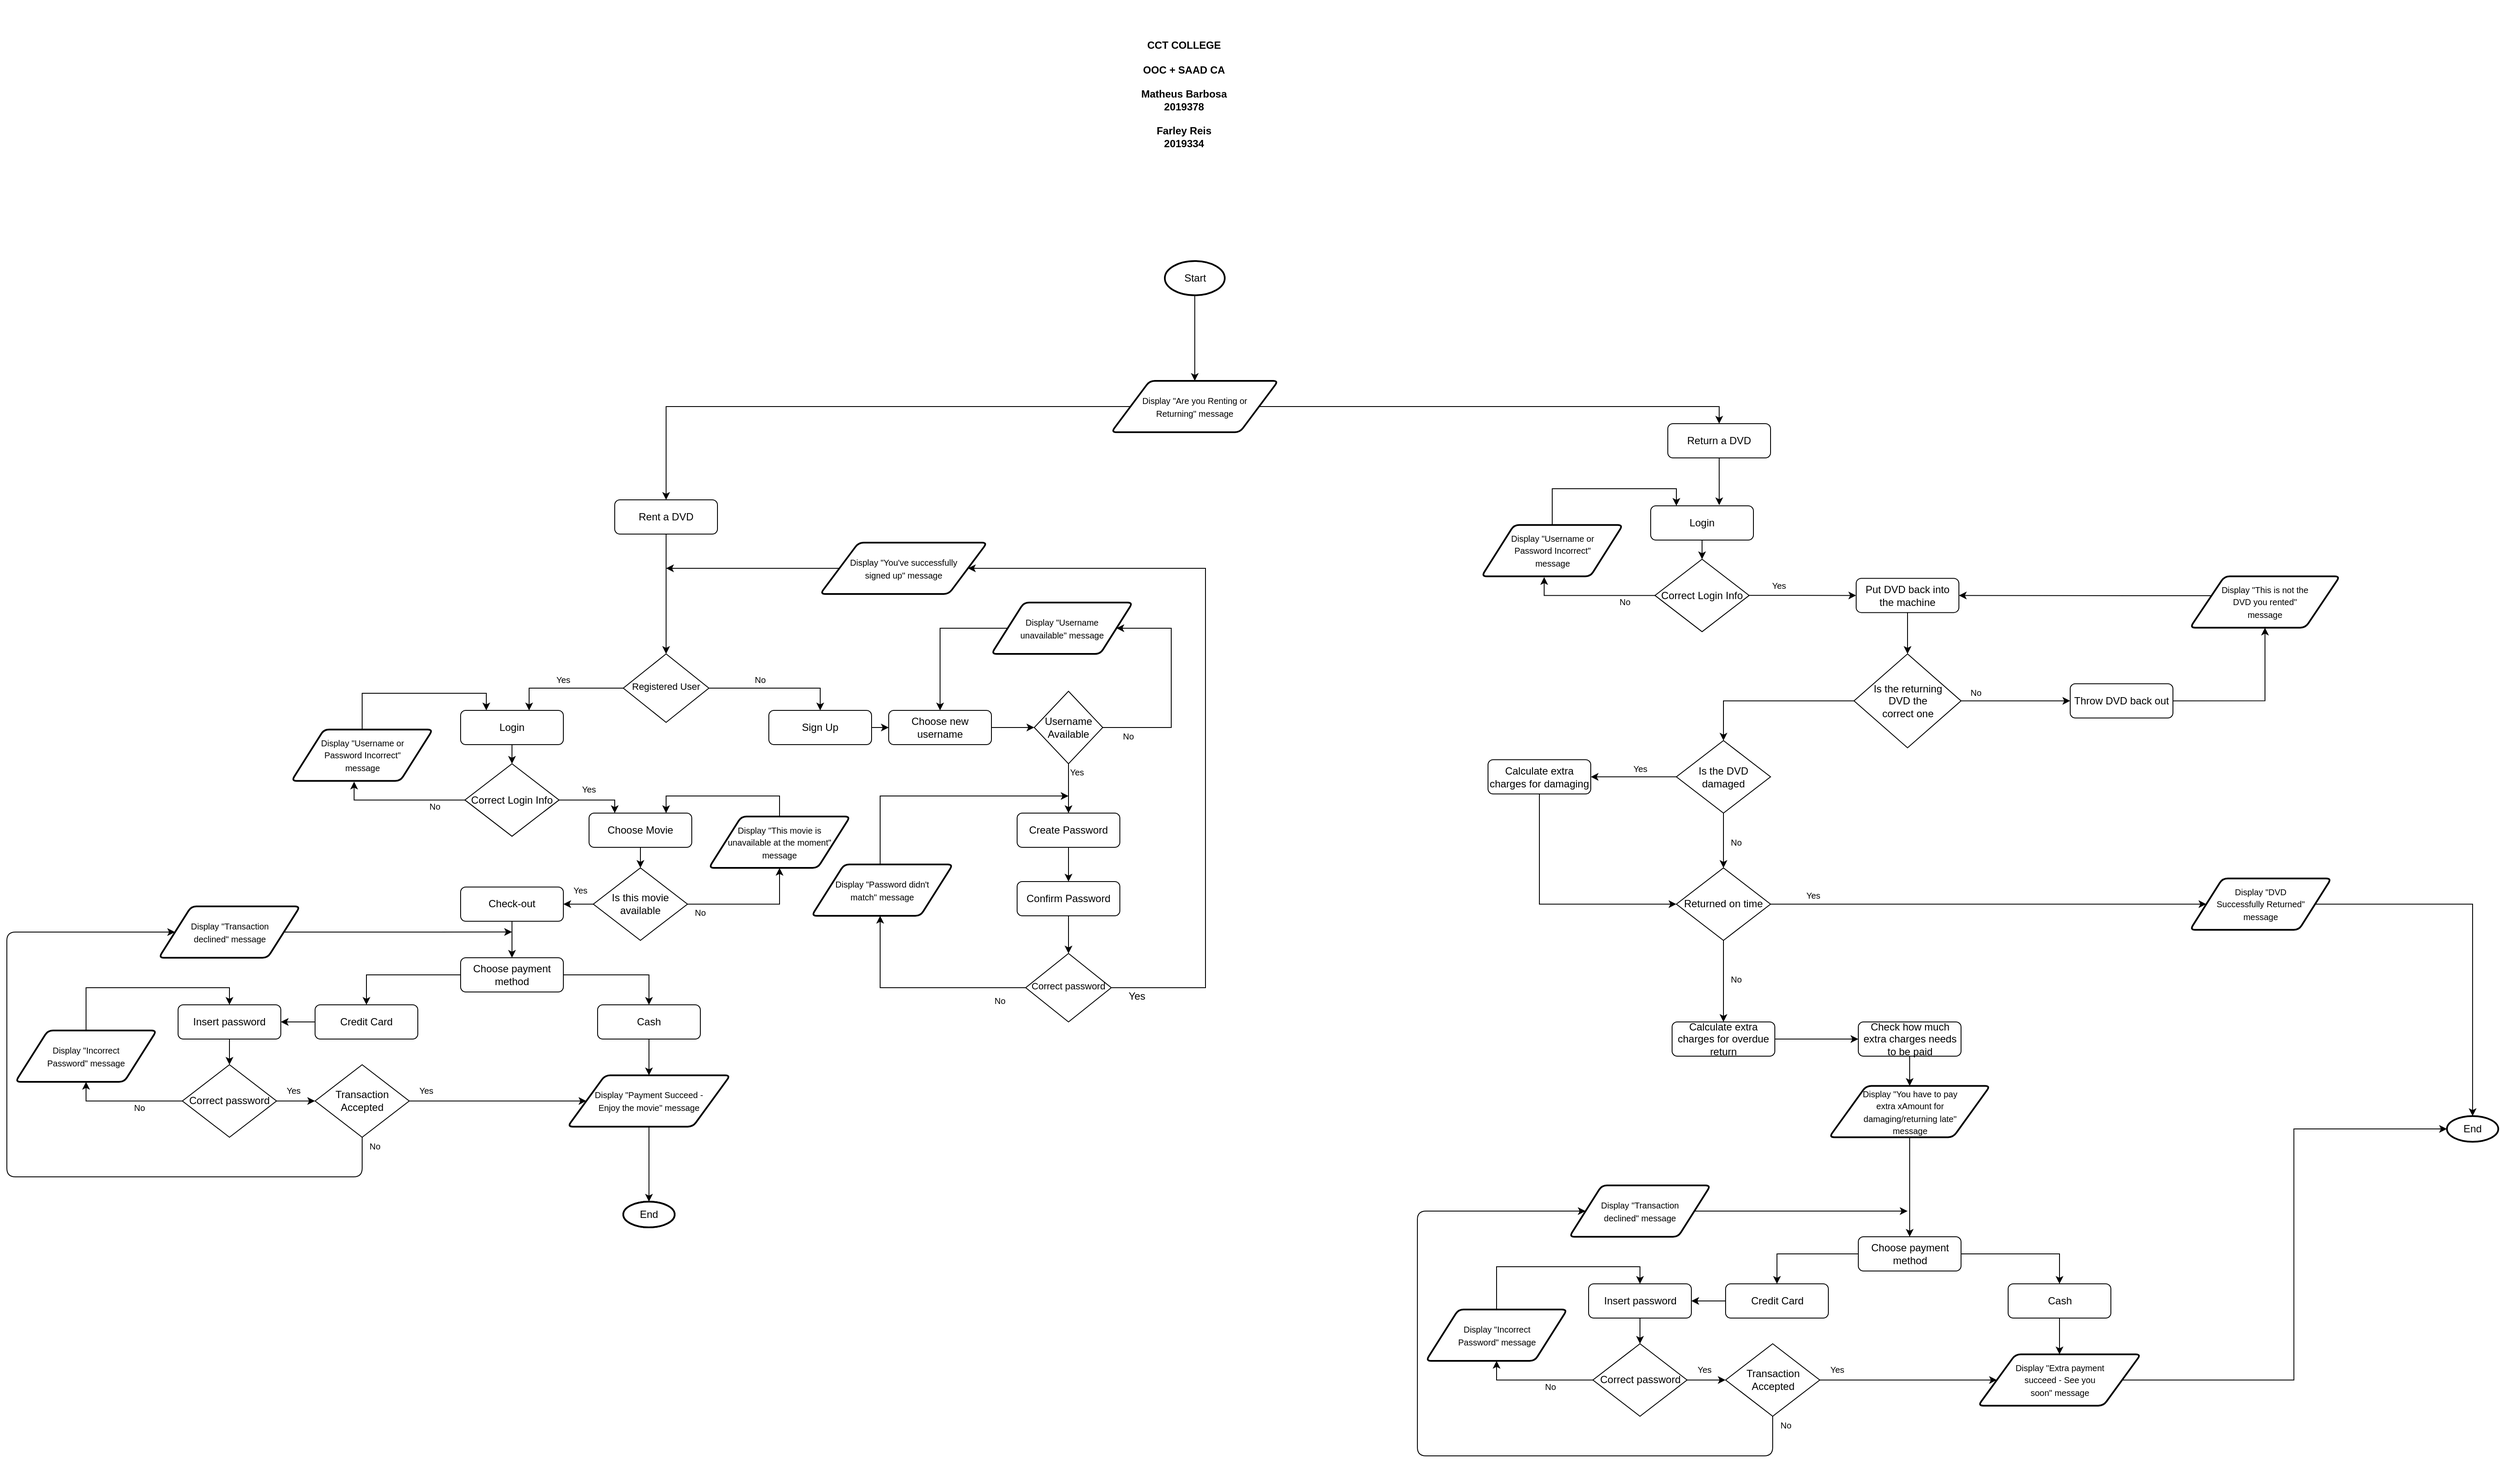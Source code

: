 <mxfile version="14.6.6" type="github">
  <diagram id="C5RBs43oDa-KdzZeNtuy" name="Page-1">
    <mxGraphModel dx="5259" dy="1928" grid="1" gridSize="10" guides="1" tooltips="1" connect="1" arrows="1" fold="1" page="1" pageScale="1" pageWidth="827" pageHeight="1169" math="0" shadow="0">
      <root>
        <mxCell id="WIyWlLk6GJQsqaUBKTNV-0" />
        <mxCell id="WIyWlLk6GJQsqaUBKTNV-1" parent="WIyWlLk6GJQsqaUBKTNV-0" />
        <mxCell id="JfCPqrpS5iiKMBhqP7LI-0" style="edgeStyle=orthogonalEdgeStyle;rounded=0;orthogonalLoop=1;jettySize=auto;html=1;exitX=0.5;exitY=1;exitDx=0;exitDy=0;entryX=0.5;entryY=0;entryDx=0;entryDy=0;" edge="1" parent="WIyWlLk6GJQsqaUBKTNV-1" source="JfCPqrpS5iiKMBhqP7LI-1" target="JfCPqrpS5iiKMBhqP7LI-4">
          <mxGeometry relative="1" as="geometry" />
        </mxCell>
        <mxCell id="JfCPqrpS5iiKMBhqP7LI-1" value="Rent a DVD" style="rounded=1;whiteSpace=wrap;html=1;fontSize=12;glass=0;strokeWidth=1;shadow=0;" vertex="1" parent="WIyWlLk6GJQsqaUBKTNV-1">
          <mxGeometry x="470" y="1169" width="120" height="40" as="geometry" />
        </mxCell>
        <mxCell id="JfCPqrpS5iiKMBhqP7LI-2" style="edgeStyle=orthogonalEdgeStyle;rounded=0;orthogonalLoop=1;jettySize=auto;html=1;exitX=1;exitY=0.5;exitDx=0;exitDy=0;entryX=0.5;entryY=0;entryDx=0;entryDy=0;" edge="1" parent="WIyWlLk6GJQsqaUBKTNV-1" source="JfCPqrpS5iiKMBhqP7LI-4" target="JfCPqrpS5iiKMBhqP7LI-5">
          <mxGeometry relative="1" as="geometry" />
        </mxCell>
        <mxCell id="JfCPqrpS5iiKMBhqP7LI-3" style="edgeStyle=orthogonalEdgeStyle;rounded=0;orthogonalLoop=1;jettySize=auto;html=1;exitX=0;exitY=0.5;exitDx=0;exitDy=0;" edge="1" parent="WIyWlLk6GJQsqaUBKTNV-1" source="JfCPqrpS5iiKMBhqP7LI-4" target="JfCPqrpS5iiKMBhqP7LI-27">
          <mxGeometry relative="1" as="geometry">
            <Array as="points">
              <mxPoint x="370" y="1389" />
            </Array>
          </mxGeometry>
        </mxCell>
        <mxCell id="JfCPqrpS5iiKMBhqP7LI-4" value="&lt;font style=&quot;font-size: 11px&quot;&gt;Registered User&lt;/font&gt;" style="rhombus;whiteSpace=wrap;html=1;shadow=0;fontFamily=Helvetica;fontSize=12;align=center;strokeWidth=1;spacing=6;spacingTop=-4;" vertex="1" parent="WIyWlLk6GJQsqaUBKTNV-1">
          <mxGeometry x="480" y="1349" width="100" height="80" as="geometry" />
        </mxCell>
        <mxCell id="JfCPqrpS5iiKMBhqP7LI-5" value="Sign Up" style="rounded=1;whiteSpace=wrap;html=1;fontSize=12;glass=0;strokeWidth=1;shadow=0;" vertex="1" parent="WIyWlLk6GJQsqaUBKTNV-1">
          <mxGeometry x="650" y="1415" width="120" height="40" as="geometry" />
        </mxCell>
        <mxCell id="JfCPqrpS5iiKMBhqP7LI-7" value="" style="endArrow=classic;html=1;exitX=1;exitY=0.5;exitDx=0;exitDy=0;entryX=0;entryY=0.5;entryDx=0;entryDy=0;" edge="1" parent="WIyWlLk6GJQsqaUBKTNV-1" source="JfCPqrpS5iiKMBhqP7LI-5" target="JfCPqrpS5iiKMBhqP7LI-9">
          <mxGeometry width="50" height="50" relative="1" as="geometry">
            <mxPoint x="624" y="1535" as="sourcePoint" />
            <mxPoint x="904" y="1475" as="targetPoint" />
          </mxGeometry>
        </mxCell>
        <mxCell id="JfCPqrpS5iiKMBhqP7LI-8" style="edgeStyle=orthogonalEdgeStyle;rounded=0;orthogonalLoop=1;jettySize=auto;html=1;exitX=1;exitY=0.5;exitDx=0;exitDy=0;strokeColor=#000000;" edge="1" parent="WIyWlLk6GJQsqaUBKTNV-1" source="JfCPqrpS5iiKMBhqP7LI-9" target="JfCPqrpS5iiKMBhqP7LI-13">
          <mxGeometry relative="1" as="geometry">
            <mxPoint x="1144" y="1475.588" as="targetPoint" />
          </mxGeometry>
        </mxCell>
        <mxCell id="JfCPqrpS5iiKMBhqP7LI-9" value="Choose new username" style="rounded=1;whiteSpace=wrap;html=1;fillColor=#FFFFFF;" vertex="1" parent="WIyWlLk6GJQsqaUBKTNV-1">
          <mxGeometry x="790" y="1415" width="120" height="40" as="geometry" />
        </mxCell>
        <mxCell id="JfCPqrpS5iiKMBhqP7LI-10" value="&lt;font style=&quot;font-size: 10px&quot;&gt;No&lt;/font&gt;" style="text;html=1;strokeColor=none;fillColor=none;align=center;verticalAlign=middle;whiteSpace=wrap;rounded=0;" vertex="1" parent="WIyWlLk6GJQsqaUBKTNV-1">
          <mxGeometry x="620" y="1369" width="40" height="20" as="geometry" />
        </mxCell>
        <mxCell id="JfCPqrpS5iiKMBhqP7LI-11" style="edgeStyle=orthogonalEdgeStyle;rounded=0;orthogonalLoop=1;jettySize=auto;html=1;exitX=0.5;exitY=1;exitDx=0;exitDy=0;strokeColor=#000000;" edge="1" parent="WIyWlLk6GJQsqaUBKTNV-1" source="JfCPqrpS5iiKMBhqP7LI-13">
          <mxGeometry relative="1" as="geometry">
            <mxPoint x="1000" y="1535" as="targetPoint" />
          </mxGeometry>
        </mxCell>
        <mxCell id="JfCPqrpS5iiKMBhqP7LI-89" style="edgeStyle=orthogonalEdgeStyle;rounded=0;orthogonalLoop=1;jettySize=auto;html=1;exitX=1;exitY=0.5;exitDx=0;exitDy=0;entryX=1;entryY=0.5;entryDx=0;entryDy=0;" edge="1" parent="WIyWlLk6GJQsqaUBKTNV-1" source="JfCPqrpS5iiKMBhqP7LI-13" target="JfCPqrpS5iiKMBhqP7LI-64">
          <mxGeometry relative="1" as="geometry">
            <Array as="points">
              <mxPoint x="1120" y="1435" />
              <mxPoint x="1120" y="1319" />
            </Array>
          </mxGeometry>
        </mxCell>
        <mxCell id="JfCPqrpS5iiKMBhqP7LI-13" value="Username Available" style="rhombus;whiteSpace=wrap;html=1;" vertex="1" parent="WIyWlLk6GJQsqaUBKTNV-1">
          <mxGeometry x="960" y="1392.64" width="80" height="84.71" as="geometry" />
        </mxCell>
        <mxCell id="JfCPqrpS5iiKMBhqP7LI-14" value="&lt;font style=&quot;font-size: 10px&quot;&gt;Yes&lt;/font&gt;" style="text;html=1;strokeColor=none;fillColor=none;align=center;verticalAlign=middle;whiteSpace=wrap;rounded=0;" vertex="1" parent="WIyWlLk6GJQsqaUBKTNV-1">
          <mxGeometry x="990" y="1477.35" width="40" height="20" as="geometry" />
        </mxCell>
        <mxCell id="JfCPqrpS5iiKMBhqP7LI-15" value="Create Password" style="rounded=1;whiteSpace=wrap;html=1;fillColor=#FFFFFF;" vertex="1" parent="WIyWlLk6GJQsqaUBKTNV-1">
          <mxGeometry x="940" y="1535" width="120" height="40" as="geometry" />
        </mxCell>
        <mxCell id="JfCPqrpS5iiKMBhqP7LI-16" value="" style="endArrow=classic;html=1;strokeColor=#000000;exitX=0.5;exitY=1;exitDx=0;exitDy=0;" edge="1" parent="WIyWlLk6GJQsqaUBKTNV-1" source="JfCPqrpS5iiKMBhqP7LI-23">
          <mxGeometry width="50" height="50" relative="1" as="geometry">
            <mxPoint x="890" y="1475" as="sourcePoint" />
            <mxPoint x="1000" y="1635" as="targetPoint" />
          </mxGeometry>
        </mxCell>
        <mxCell id="JfCPqrpS5iiKMBhqP7LI-17" style="edgeStyle=orthogonalEdgeStyle;rounded=0;orthogonalLoop=1;jettySize=auto;html=1;exitX=0.5;exitY=1;exitDx=0;exitDy=0;strokeColor=#000000;entryX=0.5;entryY=0;entryDx=0;entryDy=0;" edge="1" parent="WIyWlLk6GJQsqaUBKTNV-1" source="JfCPqrpS5iiKMBhqP7LI-23" target="JfCPqrpS5iiKMBhqP7LI-20">
          <mxGeometry relative="1" as="geometry">
            <mxPoint x="1000.333" y="1675" as="targetPoint" />
          </mxGeometry>
        </mxCell>
        <mxCell id="JfCPqrpS5iiKMBhqP7LI-18" style="edgeStyle=orthogonalEdgeStyle;rounded=0;orthogonalLoop=1;jettySize=auto;html=1;exitX=0;exitY=0.5;exitDx=0;exitDy=0;strokeColor=#000000;" edge="1" parent="WIyWlLk6GJQsqaUBKTNV-1" source="JfCPqrpS5iiKMBhqP7LI-65">
          <mxGeometry relative="1" as="geometry">
            <mxPoint x="1000" y="1515" as="targetPoint" />
            <Array as="points">
              <mxPoint x="780" y="1515" />
            </Array>
          </mxGeometry>
        </mxCell>
        <mxCell id="JfCPqrpS5iiKMBhqP7LI-19" style="edgeStyle=orthogonalEdgeStyle;rounded=0;orthogonalLoop=1;jettySize=auto;html=1;exitX=1;exitY=0.5;exitDx=0;exitDy=0;" edge="1" parent="WIyWlLk6GJQsqaUBKTNV-1" source="JfCPqrpS5iiKMBhqP7LI-67">
          <mxGeometry relative="1" as="geometry">
            <mxPoint x="530" y="1249" as="targetPoint" />
            <Array as="points" />
          </mxGeometry>
        </mxCell>
        <mxCell id="JfCPqrpS5iiKMBhqP7LI-20" value="&lt;font style=&quot;font-size: 11px&quot;&gt;Correct password&lt;/font&gt;" style="rhombus;whiteSpace=wrap;html=1;shadow=0;fontFamily=Helvetica;fontSize=12;align=center;strokeWidth=1;spacing=6;spacingTop=-4;" vertex="1" parent="WIyWlLk6GJQsqaUBKTNV-1">
          <mxGeometry x="950" y="1699" width="100" height="80" as="geometry" />
        </mxCell>
        <mxCell id="JfCPqrpS5iiKMBhqP7LI-21" value="&lt;font style=&quot;font-size: 10px&quot;&gt;No&lt;/font&gt;" style="text;html=1;strokeColor=none;fillColor=none;align=center;verticalAlign=middle;whiteSpace=wrap;rounded=0;" vertex="1" parent="WIyWlLk6GJQsqaUBKTNV-1">
          <mxGeometry x="900" y="1744" width="40" height="20" as="geometry" />
        </mxCell>
        <mxCell id="JfCPqrpS5iiKMBhqP7LI-22" value="&lt;font style=&quot;font-size: 10px&quot;&gt;No&lt;/font&gt;" style="text;html=1;strokeColor=none;fillColor=none;align=center;verticalAlign=middle;whiteSpace=wrap;rounded=0;" vertex="1" parent="WIyWlLk6GJQsqaUBKTNV-1">
          <mxGeometry x="1050" y="1435" width="40" height="20" as="geometry" />
        </mxCell>
        <mxCell id="JfCPqrpS5iiKMBhqP7LI-23" value="Confirm Password" style="rounded=1;whiteSpace=wrap;html=1;fillColor=#FFFFFF;" vertex="1" parent="WIyWlLk6GJQsqaUBKTNV-1">
          <mxGeometry x="940" y="1615" width="120" height="40" as="geometry" />
        </mxCell>
        <mxCell id="JfCPqrpS5iiKMBhqP7LI-24" value="" style="endArrow=classic;html=1;strokeColor=#000000;exitX=0.5;exitY=1;exitDx=0;exitDy=0;" edge="1" parent="WIyWlLk6GJQsqaUBKTNV-1" source="JfCPqrpS5iiKMBhqP7LI-15" target="JfCPqrpS5iiKMBhqP7LI-23">
          <mxGeometry width="50" height="50" relative="1" as="geometry">
            <mxPoint x="1000.0" y="1575" as="sourcePoint" />
            <mxPoint x="1000.0" y="1635" as="targetPoint" />
          </mxGeometry>
        </mxCell>
        <mxCell id="JfCPqrpS5iiKMBhqP7LI-25" value="Yes" style="text;html=1;strokeColor=none;fillColor=none;align=center;verticalAlign=middle;whiteSpace=wrap;rounded=0;" vertex="1" parent="WIyWlLk6GJQsqaUBKTNV-1">
          <mxGeometry x="1060" y="1739" width="40" height="20" as="geometry" />
        </mxCell>
        <mxCell id="JfCPqrpS5iiKMBhqP7LI-26" style="edgeStyle=orthogonalEdgeStyle;rounded=0;orthogonalLoop=1;jettySize=auto;html=1;exitX=0.5;exitY=1;exitDx=0;exitDy=0;entryX=0.5;entryY=0;entryDx=0;entryDy=0;" edge="1" parent="WIyWlLk6GJQsqaUBKTNV-1" source="JfCPqrpS5iiKMBhqP7LI-27" target="JfCPqrpS5iiKMBhqP7LI-31">
          <mxGeometry relative="1" as="geometry" />
        </mxCell>
        <mxCell id="JfCPqrpS5iiKMBhqP7LI-27" value="Login" style="rounded=1;whiteSpace=wrap;html=1;fontSize=12;glass=0;strokeWidth=1;shadow=0;" vertex="1" parent="WIyWlLk6GJQsqaUBKTNV-1">
          <mxGeometry x="290" y="1415" width="120" height="40" as="geometry" />
        </mxCell>
        <mxCell id="JfCPqrpS5iiKMBhqP7LI-28" value="&lt;span style=&quot;font-size: 10px&quot;&gt;Yes&lt;/span&gt;" style="text;html=1;strokeColor=none;fillColor=none;align=center;verticalAlign=middle;whiteSpace=wrap;rounded=0;" vertex="1" parent="WIyWlLk6GJQsqaUBKTNV-1">
          <mxGeometry x="390" y="1369" width="40" height="20" as="geometry" />
        </mxCell>
        <mxCell id="JfCPqrpS5iiKMBhqP7LI-29" style="edgeStyle=orthogonalEdgeStyle;rounded=0;orthogonalLoop=1;jettySize=auto;html=1;exitX=1;exitY=0.5;exitDx=0;exitDy=0;entryX=0.25;entryY=0;entryDx=0;entryDy=0;" edge="1" parent="WIyWlLk6GJQsqaUBKTNV-1" source="JfCPqrpS5iiKMBhqP7LI-31" target="JfCPqrpS5iiKMBhqP7LI-34">
          <mxGeometry relative="1" as="geometry">
            <Array as="points">
              <mxPoint x="470" y="1520" />
            </Array>
          </mxGeometry>
        </mxCell>
        <mxCell id="JfCPqrpS5iiKMBhqP7LI-30" style="edgeStyle=orthogonalEdgeStyle;rounded=0;orthogonalLoop=1;jettySize=auto;html=1;exitX=0;exitY=0.5;exitDx=0;exitDy=0;entryX=0.443;entryY=1.015;entryDx=0;entryDy=0;entryPerimeter=0;" edge="1" parent="WIyWlLk6GJQsqaUBKTNV-1" source="JfCPqrpS5iiKMBhqP7LI-31" target="JfCPqrpS5iiKMBhqP7LI-71">
          <mxGeometry relative="1" as="geometry" />
        </mxCell>
        <mxCell id="JfCPqrpS5iiKMBhqP7LI-31" value="Correct Login Info" style="rhombus;whiteSpace=wrap;html=1;" vertex="1" parent="WIyWlLk6GJQsqaUBKTNV-1">
          <mxGeometry x="295" y="1477.35" width="110" height="84.71" as="geometry" />
        </mxCell>
        <mxCell id="JfCPqrpS5iiKMBhqP7LI-32" value="&lt;font style=&quot;font-size: 10px&quot;&gt;No&lt;/font&gt;" style="text;html=1;strokeColor=none;fillColor=none;align=center;verticalAlign=middle;whiteSpace=wrap;rounded=0;" vertex="1" parent="WIyWlLk6GJQsqaUBKTNV-1">
          <mxGeometry x="240" y="1517.35" width="40" height="20" as="geometry" />
        </mxCell>
        <mxCell id="JfCPqrpS5iiKMBhqP7LI-33" style="edgeStyle=orthogonalEdgeStyle;rounded=0;orthogonalLoop=1;jettySize=auto;html=1;exitX=0.5;exitY=1;exitDx=0;exitDy=0;entryX=0.5;entryY=0;entryDx=0;entryDy=0;" edge="1" parent="WIyWlLk6GJQsqaUBKTNV-1" source="JfCPqrpS5iiKMBhqP7LI-34" target="JfCPqrpS5iiKMBhqP7LI-38">
          <mxGeometry relative="1" as="geometry" />
        </mxCell>
        <mxCell id="JfCPqrpS5iiKMBhqP7LI-34" value="Choose Movie" style="rounded=1;whiteSpace=wrap;html=1;fontSize=12;glass=0;strokeWidth=1;shadow=0;" vertex="1" parent="WIyWlLk6GJQsqaUBKTNV-1">
          <mxGeometry x="440" y="1535" width="120" height="40" as="geometry" />
        </mxCell>
        <mxCell id="JfCPqrpS5iiKMBhqP7LI-35" value="&lt;span style=&quot;font-size: 10px&quot;&gt;Yes&lt;/span&gt;" style="text;html=1;strokeColor=none;fillColor=none;align=center;verticalAlign=middle;whiteSpace=wrap;rounded=0;" vertex="1" parent="WIyWlLk6GJQsqaUBKTNV-1">
          <mxGeometry x="420" y="1497.35" width="40" height="20" as="geometry" />
        </mxCell>
        <mxCell id="JfCPqrpS5iiKMBhqP7LI-36" style="edgeStyle=orthogonalEdgeStyle;rounded=0;orthogonalLoop=1;jettySize=auto;html=1;exitX=0;exitY=0.5;exitDx=0;exitDy=0;entryX=1;entryY=0.5;entryDx=0;entryDy=0;" edge="1" parent="WIyWlLk6GJQsqaUBKTNV-1" source="JfCPqrpS5iiKMBhqP7LI-38" target="JfCPqrpS5iiKMBhqP7LI-41">
          <mxGeometry relative="1" as="geometry" />
        </mxCell>
        <mxCell id="JfCPqrpS5iiKMBhqP7LI-37" style="edgeStyle=orthogonalEdgeStyle;rounded=0;orthogonalLoop=1;jettySize=auto;html=1;exitX=1;exitY=0.5;exitDx=0;exitDy=0;entryX=0.5;entryY=1;entryDx=0;entryDy=0;" edge="1" parent="WIyWlLk6GJQsqaUBKTNV-1" source="JfCPqrpS5iiKMBhqP7LI-38" target="JfCPqrpS5iiKMBhqP7LI-73">
          <mxGeometry relative="1" as="geometry" />
        </mxCell>
        <mxCell id="JfCPqrpS5iiKMBhqP7LI-38" value="Is this movie available" style="rhombus;whiteSpace=wrap;html=1;" vertex="1" parent="WIyWlLk6GJQsqaUBKTNV-1">
          <mxGeometry x="445" y="1599" width="110" height="84.71" as="geometry" />
        </mxCell>
        <mxCell id="JfCPqrpS5iiKMBhqP7LI-39" value="&lt;font style=&quot;font-size: 10px&quot;&gt;No&lt;/font&gt;" style="text;html=1;strokeColor=none;fillColor=none;align=center;verticalAlign=middle;whiteSpace=wrap;rounded=0;" vertex="1" parent="WIyWlLk6GJQsqaUBKTNV-1">
          <mxGeometry x="550" y="1641.36" width="40" height="20" as="geometry" />
        </mxCell>
        <mxCell id="JfCPqrpS5iiKMBhqP7LI-40" style="edgeStyle=orthogonalEdgeStyle;rounded=0;orthogonalLoop=1;jettySize=auto;html=1;exitX=0.5;exitY=1;exitDx=0;exitDy=0;" edge="1" parent="WIyWlLk6GJQsqaUBKTNV-1" source="JfCPqrpS5iiKMBhqP7LI-41" target="JfCPqrpS5iiKMBhqP7LI-45">
          <mxGeometry relative="1" as="geometry" />
        </mxCell>
        <mxCell id="JfCPqrpS5iiKMBhqP7LI-41" value="Check-out" style="rounded=1;whiteSpace=wrap;html=1;fontSize=12;glass=0;strokeWidth=1;shadow=0;" vertex="1" parent="WIyWlLk6GJQsqaUBKTNV-1">
          <mxGeometry x="290" y="1621.36" width="120" height="40" as="geometry" />
        </mxCell>
        <mxCell id="JfCPqrpS5iiKMBhqP7LI-42" value="&lt;span style=&quot;font-size: 10px&quot;&gt;Yes&lt;/span&gt;" style="text;html=1;strokeColor=none;fillColor=none;align=center;verticalAlign=middle;whiteSpace=wrap;rounded=0;" vertex="1" parent="WIyWlLk6GJQsqaUBKTNV-1">
          <mxGeometry x="410" y="1615" width="40" height="20" as="geometry" />
        </mxCell>
        <mxCell id="JfCPqrpS5iiKMBhqP7LI-43" style="edgeStyle=orthogonalEdgeStyle;rounded=0;orthogonalLoop=1;jettySize=auto;html=1;exitX=0;exitY=0.5;exitDx=0;exitDy=0;entryX=0.5;entryY=0;entryDx=0;entryDy=0;" edge="1" parent="WIyWlLk6GJQsqaUBKTNV-1" source="JfCPqrpS5iiKMBhqP7LI-45" target="JfCPqrpS5iiKMBhqP7LI-47">
          <mxGeometry relative="1" as="geometry" />
        </mxCell>
        <mxCell id="JfCPqrpS5iiKMBhqP7LI-44" style="edgeStyle=orthogonalEdgeStyle;rounded=0;orthogonalLoop=1;jettySize=auto;html=1;exitX=1;exitY=0.5;exitDx=0;exitDy=0;entryX=0.5;entryY=0;entryDx=0;entryDy=0;" edge="1" parent="WIyWlLk6GJQsqaUBKTNV-1" source="JfCPqrpS5iiKMBhqP7LI-45" target="JfCPqrpS5iiKMBhqP7LI-49">
          <mxGeometry relative="1" as="geometry" />
        </mxCell>
        <mxCell id="JfCPqrpS5iiKMBhqP7LI-45" value="Choose payment method" style="rounded=1;whiteSpace=wrap;html=1;fontSize=12;glass=0;strokeWidth=1;shadow=0;" vertex="1" parent="WIyWlLk6GJQsqaUBKTNV-1">
          <mxGeometry x="290" y="1704" width="120" height="40" as="geometry" />
        </mxCell>
        <mxCell id="JfCPqrpS5iiKMBhqP7LI-46" style="edgeStyle=orthogonalEdgeStyle;rounded=0;orthogonalLoop=1;jettySize=auto;html=1;exitX=0;exitY=0.5;exitDx=0;exitDy=0;entryX=1;entryY=0.5;entryDx=0;entryDy=0;" edge="1" parent="WIyWlLk6GJQsqaUBKTNV-1" source="JfCPqrpS5iiKMBhqP7LI-47" target="JfCPqrpS5iiKMBhqP7LI-53">
          <mxGeometry relative="1" as="geometry" />
        </mxCell>
        <mxCell id="JfCPqrpS5iiKMBhqP7LI-47" value="Credit Card" style="rounded=1;whiteSpace=wrap;html=1;fontSize=12;glass=0;strokeWidth=1;shadow=0;" vertex="1" parent="WIyWlLk6GJQsqaUBKTNV-1">
          <mxGeometry x="120" y="1759" width="120" height="40" as="geometry" />
        </mxCell>
        <mxCell id="JfCPqrpS5iiKMBhqP7LI-48" style="edgeStyle=orthogonalEdgeStyle;rounded=0;orthogonalLoop=1;jettySize=auto;html=1;exitX=0.5;exitY=1;exitDx=0;exitDy=0;" edge="1" parent="WIyWlLk6GJQsqaUBKTNV-1" source="JfCPqrpS5iiKMBhqP7LI-49" target="JfCPqrpS5iiKMBhqP7LI-77">
          <mxGeometry relative="1" as="geometry" />
        </mxCell>
        <mxCell id="JfCPqrpS5iiKMBhqP7LI-49" value="Cash" style="rounded=1;whiteSpace=wrap;html=1;fontSize=12;glass=0;strokeWidth=1;shadow=0;" vertex="1" parent="WIyWlLk6GJQsqaUBKTNV-1">
          <mxGeometry x="450" y="1759" width="120" height="40" as="geometry" />
        </mxCell>
        <mxCell id="JfCPqrpS5iiKMBhqP7LI-50" value="End" style="strokeWidth=2;html=1;shape=mxgraph.flowchart.start_1;whiteSpace=wrap;" vertex="1" parent="WIyWlLk6GJQsqaUBKTNV-1">
          <mxGeometry x="480" y="1989" width="60" height="30" as="geometry" />
        </mxCell>
        <mxCell id="JfCPqrpS5iiKMBhqP7LI-84" style="edgeStyle=orthogonalEdgeStyle;rounded=0;orthogonalLoop=1;jettySize=auto;html=1;exitX=0;exitY=0.5;exitDx=0;exitDy=0;entryX=0.5;entryY=0;entryDx=0;entryDy=0;startArrow=none;" edge="1" parent="WIyWlLk6GJQsqaUBKTNV-1" source="JfCPqrpS5iiKMBhqP7LI-85" target="JfCPqrpS5iiKMBhqP7LI-1">
          <mxGeometry relative="1" as="geometry" />
        </mxCell>
        <mxCell id="JfCPqrpS5iiKMBhqP7LI-87" style="edgeStyle=orthogonalEdgeStyle;rounded=0;orthogonalLoop=1;jettySize=auto;html=1;exitX=0.5;exitY=1;exitDx=0;exitDy=0;exitPerimeter=0;entryX=0.5;entryY=0;entryDx=0;entryDy=0;" edge="1" parent="WIyWlLk6GJQsqaUBKTNV-1" source="JfCPqrpS5iiKMBhqP7LI-51" target="JfCPqrpS5iiKMBhqP7LI-85">
          <mxGeometry relative="1" as="geometry" />
        </mxCell>
        <mxCell id="JfCPqrpS5iiKMBhqP7LI-51" value="Start" style="strokeWidth=2;html=1;shape=mxgraph.flowchart.start_1;whiteSpace=wrap;" vertex="1" parent="WIyWlLk6GJQsqaUBKTNV-1">
          <mxGeometry x="1112.5" y="890" width="70" height="40" as="geometry" />
        </mxCell>
        <mxCell id="JfCPqrpS5iiKMBhqP7LI-52" style="edgeStyle=orthogonalEdgeStyle;rounded=0;orthogonalLoop=1;jettySize=auto;html=1;exitX=0.5;exitY=1;exitDx=0;exitDy=0;entryX=0.5;entryY=0;entryDx=0;entryDy=0;" edge="1" parent="WIyWlLk6GJQsqaUBKTNV-1" source="JfCPqrpS5iiKMBhqP7LI-53" target="JfCPqrpS5iiKMBhqP7LI-56">
          <mxGeometry relative="1" as="geometry" />
        </mxCell>
        <mxCell id="JfCPqrpS5iiKMBhqP7LI-53" value="Insert password" style="rounded=1;whiteSpace=wrap;html=1;fontSize=12;glass=0;strokeWidth=1;shadow=0;" vertex="1" parent="WIyWlLk6GJQsqaUBKTNV-1">
          <mxGeometry x="-40" y="1759" width="120" height="40" as="geometry" />
        </mxCell>
        <mxCell id="JfCPqrpS5iiKMBhqP7LI-54" style="edgeStyle=orthogonalEdgeStyle;rounded=0;orthogonalLoop=1;jettySize=auto;html=1;exitX=1;exitY=0.5;exitDx=0;exitDy=0;entryX=0;entryY=0.5;entryDx=0;entryDy=0;" edge="1" parent="WIyWlLk6GJQsqaUBKTNV-1" source="JfCPqrpS5iiKMBhqP7LI-56" target="JfCPqrpS5iiKMBhqP7LI-60">
          <mxGeometry relative="1" as="geometry" />
        </mxCell>
        <mxCell id="JfCPqrpS5iiKMBhqP7LI-55" style="edgeStyle=orthogonalEdgeStyle;rounded=0;orthogonalLoop=1;jettySize=auto;html=1;exitX=0;exitY=0.5;exitDx=0;exitDy=0;entryX=0.5;entryY=1;entryDx=0;entryDy=0;" edge="1" parent="WIyWlLk6GJQsqaUBKTNV-1" source="JfCPqrpS5iiKMBhqP7LI-56" target="JfCPqrpS5iiKMBhqP7LI-75">
          <mxGeometry relative="1" as="geometry" />
        </mxCell>
        <mxCell id="JfCPqrpS5iiKMBhqP7LI-56" value="Correct password" style="rhombus;whiteSpace=wrap;html=1;" vertex="1" parent="WIyWlLk6GJQsqaUBKTNV-1">
          <mxGeometry x="-35" y="1829" width="110" height="84.71" as="geometry" />
        </mxCell>
        <mxCell id="JfCPqrpS5iiKMBhqP7LI-57" value="&lt;font style=&quot;font-size: 10px&quot;&gt;No&lt;/font&gt;" style="text;html=1;strokeColor=none;fillColor=none;align=center;verticalAlign=middle;whiteSpace=wrap;rounded=0;" vertex="1" parent="WIyWlLk6GJQsqaUBKTNV-1">
          <mxGeometry x="-105" y="1869" width="40" height="20" as="geometry" />
        </mxCell>
        <mxCell id="JfCPqrpS5iiKMBhqP7LI-59" style="edgeStyle=orthogonalEdgeStyle;rounded=0;orthogonalLoop=1;jettySize=auto;html=1;exitX=1;exitY=0.5;exitDx=0;exitDy=0;" edge="1" parent="WIyWlLk6GJQsqaUBKTNV-1" source="JfCPqrpS5iiKMBhqP7LI-60" target="JfCPqrpS5iiKMBhqP7LI-77">
          <mxGeometry relative="1" as="geometry" />
        </mxCell>
        <mxCell id="JfCPqrpS5iiKMBhqP7LI-60" value="Transaction Accepted" style="rhombus;whiteSpace=wrap;html=1;" vertex="1" parent="WIyWlLk6GJQsqaUBKTNV-1">
          <mxGeometry x="120" y="1829" width="110" height="84.71" as="geometry" />
        </mxCell>
        <mxCell id="JfCPqrpS5iiKMBhqP7LI-61" value="&lt;span style=&quot;font-size: 10px&quot;&gt;Yes&lt;/span&gt;" style="text;html=1;strokeColor=none;fillColor=none;align=center;verticalAlign=middle;whiteSpace=wrap;rounded=0;" vertex="1" parent="WIyWlLk6GJQsqaUBKTNV-1">
          <mxGeometry x="75" y="1849" width="40" height="20" as="geometry" />
        </mxCell>
        <mxCell id="JfCPqrpS5iiKMBhqP7LI-62" value="&lt;font style=&quot;font-size: 10px&quot;&gt;No&lt;/font&gt;" style="text;html=1;strokeColor=none;fillColor=none;align=center;verticalAlign=middle;whiteSpace=wrap;rounded=0;" vertex="1" parent="WIyWlLk6GJQsqaUBKTNV-1">
          <mxGeometry x="170" y="1913.71" width="40" height="20" as="geometry" />
        </mxCell>
        <mxCell id="JfCPqrpS5iiKMBhqP7LI-63" style="edgeStyle=orthogonalEdgeStyle;rounded=0;orthogonalLoop=1;jettySize=auto;html=1;exitX=0;exitY=0.5;exitDx=0;exitDy=0;entryX=0.5;entryY=0;entryDx=0;entryDy=0;" edge="1" parent="WIyWlLk6GJQsqaUBKTNV-1" source="JfCPqrpS5iiKMBhqP7LI-64" target="JfCPqrpS5iiKMBhqP7LI-9">
          <mxGeometry relative="1" as="geometry">
            <Array as="points">
              <mxPoint x="850" y="1319" />
            </Array>
          </mxGeometry>
        </mxCell>
        <mxCell id="JfCPqrpS5iiKMBhqP7LI-64" value="&lt;font style=&quot;font-size: 10px&quot;&gt;Display &quot;Username&lt;br&gt;unavailable&quot; message&lt;/font&gt;" style="shape=parallelogram;html=1;strokeWidth=2;perimeter=parallelogramPerimeter;whiteSpace=wrap;rounded=1;arcSize=12;size=0.23;" vertex="1" parent="WIyWlLk6GJQsqaUBKTNV-1">
          <mxGeometry x="910" y="1289" width="165" height="60" as="geometry" />
        </mxCell>
        <mxCell id="JfCPqrpS5iiKMBhqP7LI-65" value="&lt;font style=&quot;font-size: 10px&quot;&gt;Display &quot;Password didn&#39;t&lt;br&gt;match&quot; message&lt;/font&gt;" style="shape=parallelogram;html=1;strokeWidth=2;perimeter=parallelogramPerimeter;whiteSpace=wrap;rounded=1;arcSize=12;size=0.23;" vertex="1" parent="WIyWlLk6GJQsqaUBKTNV-1">
          <mxGeometry x="700" y="1595" width="165" height="60" as="geometry" />
        </mxCell>
        <mxCell id="JfCPqrpS5iiKMBhqP7LI-66" style="edgeStyle=orthogonalEdgeStyle;rounded=0;orthogonalLoop=1;jettySize=auto;html=1;exitX=0;exitY=0.5;exitDx=0;exitDy=0;strokeColor=#000000;" edge="1" parent="WIyWlLk6GJQsqaUBKTNV-1" source="JfCPqrpS5iiKMBhqP7LI-20" target="JfCPqrpS5iiKMBhqP7LI-65">
          <mxGeometry relative="1" as="geometry">
            <mxPoint x="1000" y="1515" as="targetPoint" />
            <Array as="points">
              <mxPoint x="780" y="1739" />
            </Array>
            <mxPoint x="950" y="1739" as="sourcePoint" />
          </mxGeometry>
        </mxCell>
        <mxCell id="JfCPqrpS5iiKMBhqP7LI-67" value="&lt;font style=&quot;font-size: 10px&quot;&gt;Display &quot;You&#39;ve successfully&lt;br&gt;signed up&quot; message&lt;/font&gt;" style="shape=parallelogram;html=1;strokeWidth=2;perimeter=parallelogramPerimeter;whiteSpace=wrap;rounded=1;arcSize=12;size=0.23;" vertex="1" parent="WIyWlLk6GJQsqaUBKTNV-1">
          <mxGeometry x="710" y="1219" width="195" height="60" as="geometry" />
        </mxCell>
        <mxCell id="JfCPqrpS5iiKMBhqP7LI-68" style="edgeStyle=orthogonalEdgeStyle;rounded=0;orthogonalLoop=1;jettySize=auto;html=1;exitX=1;exitY=0.5;exitDx=0;exitDy=0;" edge="1" parent="WIyWlLk6GJQsqaUBKTNV-1" source="JfCPqrpS5iiKMBhqP7LI-20" target="JfCPqrpS5iiKMBhqP7LI-67">
          <mxGeometry relative="1" as="geometry">
            <mxPoint x="530" y="1249" as="targetPoint" />
            <mxPoint x="1050" y="1739" as="sourcePoint" />
            <Array as="points">
              <mxPoint x="1160" y="1739" />
              <mxPoint x="1160" y="1249" />
            </Array>
          </mxGeometry>
        </mxCell>
        <mxCell id="JfCPqrpS5iiKMBhqP7LI-69" value="&lt;b&gt;CCT COLLEGE&lt;/b&gt;&lt;br&gt;&lt;br&gt;&lt;b&gt;OOC + SAAD CA&lt;/b&gt;&lt;br&gt;&lt;br&gt;&lt;b&gt;Matheus Barbosa 2019378&lt;/b&gt;&lt;br&gt;&lt;br&gt;&lt;b&gt;Farley Reis &lt;br&gt;2019334&lt;/b&gt;" style="text;html=1;strokeColor=none;fillColor=none;align=center;verticalAlign=middle;whiteSpace=wrap;rounded=0;" vertex="1" parent="WIyWlLk6GJQsqaUBKTNV-1">
          <mxGeometry x="1060" y="585" width="150" height="220" as="geometry" />
        </mxCell>
        <mxCell id="JfCPqrpS5iiKMBhqP7LI-70" style="edgeStyle=orthogonalEdgeStyle;rounded=0;orthogonalLoop=1;jettySize=auto;html=1;exitX=0.5;exitY=0;exitDx=0;exitDy=0;entryX=0.25;entryY=0;entryDx=0;entryDy=0;" edge="1" parent="WIyWlLk6GJQsqaUBKTNV-1" source="JfCPqrpS5iiKMBhqP7LI-71" target="JfCPqrpS5iiKMBhqP7LI-27">
          <mxGeometry relative="1" as="geometry" />
        </mxCell>
        <mxCell id="JfCPqrpS5iiKMBhqP7LI-71" value="&lt;font style=&quot;font-size: 10px&quot;&gt;Display &quot;Username or &lt;br&gt;Password Incorrect&quot;&lt;br&gt;message&lt;/font&gt;" style="shape=parallelogram;html=1;strokeWidth=2;perimeter=parallelogramPerimeter;whiteSpace=wrap;rounded=1;arcSize=12;size=0.23;" vertex="1" parent="WIyWlLk6GJQsqaUBKTNV-1">
          <mxGeometry x="92.5" y="1437.35" width="165" height="60" as="geometry" />
        </mxCell>
        <mxCell id="JfCPqrpS5iiKMBhqP7LI-72" style="edgeStyle=orthogonalEdgeStyle;rounded=0;orthogonalLoop=1;jettySize=auto;html=1;exitX=0.5;exitY=0;exitDx=0;exitDy=0;entryX=0.75;entryY=0;entryDx=0;entryDy=0;" edge="1" parent="WIyWlLk6GJQsqaUBKTNV-1" source="JfCPqrpS5iiKMBhqP7LI-73" target="JfCPqrpS5iiKMBhqP7LI-34">
          <mxGeometry relative="1" as="geometry" />
        </mxCell>
        <mxCell id="JfCPqrpS5iiKMBhqP7LI-73" value="&lt;font style=&quot;font-size: 10px&quot;&gt;Display &quot;This movie is&lt;br&gt;unavailable at the moment&quot;&lt;br&gt;message&lt;/font&gt;" style="shape=parallelogram;html=1;strokeWidth=2;perimeter=parallelogramPerimeter;whiteSpace=wrap;rounded=1;arcSize=12;size=0.23;" vertex="1" parent="WIyWlLk6GJQsqaUBKTNV-1">
          <mxGeometry x="580" y="1539" width="165" height="60" as="geometry" />
        </mxCell>
        <mxCell id="JfCPqrpS5iiKMBhqP7LI-74" style="edgeStyle=orthogonalEdgeStyle;rounded=0;orthogonalLoop=1;jettySize=auto;html=1;exitX=0.5;exitY=0;exitDx=0;exitDy=0;entryX=0.5;entryY=0;entryDx=0;entryDy=0;" edge="1" parent="WIyWlLk6GJQsqaUBKTNV-1" source="JfCPqrpS5iiKMBhqP7LI-75" target="JfCPqrpS5iiKMBhqP7LI-53">
          <mxGeometry relative="1" as="geometry" />
        </mxCell>
        <mxCell id="JfCPqrpS5iiKMBhqP7LI-75" value="&lt;font style=&quot;font-size: 10px&quot;&gt;Display &quot;Incorrect&lt;br&gt;Password&quot; message&lt;/font&gt;" style="shape=parallelogram;html=1;strokeWidth=2;perimeter=parallelogramPerimeter;whiteSpace=wrap;rounded=1;arcSize=12;size=0.23;" vertex="1" parent="WIyWlLk6GJQsqaUBKTNV-1">
          <mxGeometry x="-230" y="1789" width="165" height="60" as="geometry" />
        </mxCell>
        <mxCell id="JfCPqrpS5iiKMBhqP7LI-76" style="edgeStyle=orthogonalEdgeStyle;rounded=0;orthogonalLoop=1;jettySize=auto;html=1;exitX=0.5;exitY=1;exitDx=0;exitDy=0;" edge="1" parent="WIyWlLk6GJQsqaUBKTNV-1" source="JfCPqrpS5iiKMBhqP7LI-77" target="JfCPqrpS5iiKMBhqP7LI-50">
          <mxGeometry relative="1" as="geometry" />
        </mxCell>
        <mxCell id="JfCPqrpS5iiKMBhqP7LI-77" value="&lt;font style=&quot;font-size: 10px&quot;&gt;Display &quot;Payment Succeed - &lt;br&gt;Enjoy the movie&quot; message&lt;/font&gt;" style="shape=parallelogram;html=1;strokeWidth=2;perimeter=parallelogramPerimeter;whiteSpace=wrap;rounded=1;arcSize=12;size=0.23;" vertex="1" parent="WIyWlLk6GJQsqaUBKTNV-1">
          <mxGeometry x="415" y="1841.35" width="190" height="60" as="geometry" />
        </mxCell>
        <mxCell id="JfCPqrpS5iiKMBhqP7LI-82" style="edgeStyle=orthogonalEdgeStyle;rounded=0;orthogonalLoop=1;jettySize=auto;html=1;exitX=1;exitY=0.5;exitDx=0;exitDy=0;" edge="1" parent="WIyWlLk6GJQsqaUBKTNV-1" source="JfCPqrpS5iiKMBhqP7LI-78">
          <mxGeometry relative="1" as="geometry">
            <mxPoint x="350.0" y="1673.897" as="targetPoint" />
          </mxGeometry>
        </mxCell>
        <mxCell id="JfCPqrpS5iiKMBhqP7LI-78" value="&lt;font style=&quot;font-size: 10px&quot;&gt;Display &quot;Transaction&lt;br&gt;declined&quot; message&lt;/font&gt;" style="shape=parallelogram;html=1;strokeWidth=2;perimeter=parallelogramPerimeter;whiteSpace=wrap;rounded=1;arcSize=12;size=0.23;" vertex="1" parent="WIyWlLk6GJQsqaUBKTNV-1">
          <mxGeometry x="-62.5" y="1644" width="165" height="60" as="geometry" />
        </mxCell>
        <mxCell id="JfCPqrpS5iiKMBhqP7LI-96" style="edgeStyle=orthogonalEdgeStyle;rounded=0;orthogonalLoop=1;jettySize=auto;html=1;exitX=1;exitY=0.5;exitDx=0;exitDy=0;" edge="1" parent="WIyWlLk6GJQsqaUBKTNV-1" source="JfCPqrpS5iiKMBhqP7LI-85" target="JfCPqrpS5iiKMBhqP7LI-95">
          <mxGeometry relative="1" as="geometry">
            <Array as="points">
              <mxPoint x="1760" y="1060" />
            </Array>
          </mxGeometry>
        </mxCell>
        <mxCell id="JfCPqrpS5iiKMBhqP7LI-85" value="&lt;font style=&quot;font-size: 10px&quot;&gt;Display &quot;Are you Renting or &lt;br&gt;Returning&quot; message&lt;/font&gt;" style="shape=parallelogram;html=1;strokeWidth=2;perimeter=parallelogramPerimeter;whiteSpace=wrap;rounded=1;arcSize=12;size=0.23;" vertex="1" parent="WIyWlLk6GJQsqaUBKTNV-1">
          <mxGeometry x="1050" y="1030" width="195" height="60" as="geometry" />
        </mxCell>
        <mxCell id="JfCPqrpS5iiKMBhqP7LI-93" value="" style="endArrow=classic;html=1;entryX=0;entryY=0.5;entryDx=0;entryDy=0;exitX=0.5;exitY=1;exitDx=0;exitDy=0;" edge="1" parent="WIyWlLk6GJQsqaUBKTNV-1" source="JfCPqrpS5iiKMBhqP7LI-60" target="JfCPqrpS5iiKMBhqP7LI-78">
          <mxGeometry width="50" height="50" relative="1" as="geometry">
            <mxPoint x="10" y="1830" as="sourcePoint" />
            <mxPoint x="60" y="1780" as="targetPoint" />
            <Array as="points">
              <mxPoint x="175" y="1960" />
              <mxPoint x="-240" y="1960" />
              <mxPoint x="-240" y="1880" />
              <mxPoint x="-240" y="1830" />
              <mxPoint x="-240" y="1750" />
              <mxPoint x="-240" y="1710" />
              <mxPoint x="-240" y="1674" />
            </Array>
          </mxGeometry>
        </mxCell>
        <mxCell id="JfCPqrpS5iiKMBhqP7LI-94" value="&lt;span style=&quot;font-size: 10px&quot;&gt;Yes&lt;/span&gt;" style="text;html=1;strokeColor=none;fillColor=none;align=center;verticalAlign=middle;whiteSpace=wrap;rounded=0;" vertex="1" parent="WIyWlLk6GJQsqaUBKTNV-1">
          <mxGeometry x="230" y="1849" width="40" height="20" as="geometry" />
        </mxCell>
        <mxCell id="JfCPqrpS5iiKMBhqP7LI-112" style="edgeStyle=orthogonalEdgeStyle;rounded=0;orthogonalLoop=1;jettySize=auto;html=1;exitX=0.5;exitY=1;exitDx=0;exitDy=0;entryX=0.667;entryY=-0.018;entryDx=0;entryDy=0;entryPerimeter=0;" edge="1" parent="WIyWlLk6GJQsqaUBKTNV-1" source="JfCPqrpS5iiKMBhqP7LI-95" target="JfCPqrpS5iiKMBhqP7LI-104">
          <mxGeometry relative="1" as="geometry" />
        </mxCell>
        <mxCell id="JfCPqrpS5iiKMBhqP7LI-95" value="Return a DVD" style="rounded=1;whiteSpace=wrap;html=1;fillColor=#FFFFFF;" vertex="1" parent="WIyWlLk6GJQsqaUBKTNV-1">
          <mxGeometry x="1700" y="1080" width="120" height="40" as="geometry" />
        </mxCell>
        <mxCell id="JfCPqrpS5iiKMBhqP7LI-103" style="edgeStyle=orthogonalEdgeStyle;rounded=0;orthogonalLoop=1;jettySize=auto;html=1;exitX=0.5;exitY=1;exitDx=0;exitDy=0;entryX=0.5;entryY=0;entryDx=0;entryDy=0;" edge="1" parent="WIyWlLk6GJQsqaUBKTNV-1" source="JfCPqrpS5iiKMBhqP7LI-104" target="JfCPqrpS5iiKMBhqP7LI-107">
          <mxGeometry relative="1" as="geometry" />
        </mxCell>
        <mxCell id="JfCPqrpS5iiKMBhqP7LI-104" value="Login" style="rounded=1;whiteSpace=wrap;html=1;fontSize=12;glass=0;strokeWidth=1;shadow=0;" vertex="1" parent="WIyWlLk6GJQsqaUBKTNV-1">
          <mxGeometry x="1680" y="1176" width="120" height="40" as="geometry" />
        </mxCell>
        <mxCell id="JfCPqrpS5iiKMBhqP7LI-105" value="&lt;span style=&quot;font-size: 10px&quot;&gt;Yes&lt;/span&gt;" style="text;html=1;strokeColor=none;fillColor=none;align=center;verticalAlign=middle;whiteSpace=wrap;rounded=0;" vertex="1" parent="WIyWlLk6GJQsqaUBKTNV-1">
          <mxGeometry x="1810" y="1259" width="40" height="20" as="geometry" />
        </mxCell>
        <mxCell id="JfCPqrpS5iiKMBhqP7LI-106" style="edgeStyle=orthogonalEdgeStyle;rounded=0;orthogonalLoop=1;jettySize=auto;html=1;exitX=0;exitY=0.5;exitDx=0;exitDy=0;entryX=0.443;entryY=1.015;entryDx=0;entryDy=0;entryPerimeter=0;" edge="1" parent="WIyWlLk6GJQsqaUBKTNV-1" source="JfCPqrpS5iiKMBhqP7LI-107" target="JfCPqrpS5iiKMBhqP7LI-110">
          <mxGeometry relative="1" as="geometry" />
        </mxCell>
        <mxCell id="JfCPqrpS5iiKMBhqP7LI-114" value="" style="edgeStyle=orthogonalEdgeStyle;rounded=0;orthogonalLoop=1;jettySize=auto;html=1;" edge="1" parent="WIyWlLk6GJQsqaUBKTNV-1" source="JfCPqrpS5iiKMBhqP7LI-107" target="JfCPqrpS5iiKMBhqP7LI-113">
          <mxGeometry relative="1" as="geometry" />
        </mxCell>
        <mxCell id="JfCPqrpS5iiKMBhqP7LI-107" value="Correct Login Info" style="rhombus;whiteSpace=wrap;html=1;" vertex="1" parent="WIyWlLk6GJQsqaUBKTNV-1">
          <mxGeometry x="1685" y="1238.35" width="110" height="84.71" as="geometry" />
        </mxCell>
        <mxCell id="JfCPqrpS5iiKMBhqP7LI-108" value="&lt;font style=&quot;font-size: 10px&quot;&gt;No&lt;/font&gt;" style="text;html=1;strokeColor=none;fillColor=none;align=center;verticalAlign=middle;whiteSpace=wrap;rounded=0;" vertex="1" parent="WIyWlLk6GJQsqaUBKTNV-1">
          <mxGeometry x="1630" y="1278.35" width="40" height="20" as="geometry" />
        </mxCell>
        <mxCell id="JfCPqrpS5iiKMBhqP7LI-109" style="edgeStyle=orthogonalEdgeStyle;rounded=0;orthogonalLoop=1;jettySize=auto;html=1;exitX=0.5;exitY=0;exitDx=0;exitDy=0;entryX=0.25;entryY=0;entryDx=0;entryDy=0;" edge="1" parent="WIyWlLk6GJQsqaUBKTNV-1" source="JfCPqrpS5iiKMBhqP7LI-110" target="JfCPqrpS5iiKMBhqP7LI-104">
          <mxGeometry relative="1" as="geometry" />
        </mxCell>
        <mxCell id="JfCPqrpS5iiKMBhqP7LI-110" value="&lt;font style=&quot;font-size: 10px&quot;&gt;Display &quot;Username or &lt;br&gt;Password Incorrect&quot;&lt;br&gt;message&lt;/font&gt;" style="shape=parallelogram;html=1;strokeWidth=2;perimeter=parallelogramPerimeter;whiteSpace=wrap;rounded=1;arcSize=12;size=0.23;" vertex="1" parent="WIyWlLk6GJQsqaUBKTNV-1">
          <mxGeometry x="1482.5" y="1198.35" width="165" height="60" as="geometry" />
        </mxCell>
        <mxCell id="JfCPqrpS5iiKMBhqP7LI-117" value="" style="edgeStyle=orthogonalEdgeStyle;rounded=0;orthogonalLoop=1;jettySize=auto;html=1;" edge="1" parent="WIyWlLk6GJQsqaUBKTNV-1" source="JfCPqrpS5iiKMBhqP7LI-113" target="JfCPqrpS5iiKMBhqP7LI-116">
          <mxGeometry relative="1" as="geometry" />
        </mxCell>
        <mxCell id="JfCPqrpS5iiKMBhqP7LI-113" value="Put DVD back into&lt;br&gt;the machine" style="rounded=1;whiteSpace=wrap;html=1;fontSize=12;glass=0;strokeWidth=1;shadow=0;" vertex="1" parent="WIyWlLk6GJQsqaUBKTNV-1">
          <mxGeometry x="1920" y="1260.7" width="120" height="40" as="geometry" />
        </mxCell>
        <mxCell id="JfCPqrpS5iiKMBhqP7LI-120" value="" style="edgeStyle=orthogonalEdgeStyle;rounded=0;orthogonalLoop=1;jettySize=auto;html=1;entryX=0;entryY=0.5;entryDx=0;entryDy=0;" edge="1" parent="WIyWlLk6GJQsqaUBKTNV-1" source="JfCPqrpS5iiKMBhqP7LI-116" target="JfCPqrpS5iiKMBhqP7LI-118">
          <mxGeometry relative="1" as="geometry">
            <mxPoint x="2145" y="1403.941" as="targetPoint" />
          </mxGeometry>
        </mxCell>
        <mxCell id="JfCPqrpS5iiKMBhqP7LI-130" style="edgeStyle=orthogonalEdgeStyle;rounded=0;orthogonalLoop=1;jettySize=auto;html=1;exitX=0;exitY=0.5;exitDx=0;exitDy=0;entryX=0.5;entryY=0;entryDx=0;entryDy=0;" edge="1" parent="WIyWlLk6GJQsqaUBKTNV-1" source="JfCPqrpS5iiKMBhqP7LI-116" target="JfCPqrpS5iiKMBhqP7LI-129">
          <mxGeometry relative="1" as="geometry" />
        </mxCell>
        <mxCell id="JfCPqrpS5iiKMBhqP7LI-116" value="Is the returning&lt;br&gt;DVD the&lt;br&gt;correct one" style="rhombus;whiteSpace=wrap;html=1;" vertex="1" parent="WIyWlLk6GJQsqaUBKTNV-1">
          <mxGeometry x="1917.5" y="1349" width="125" height="109.71" as="geometry" />
        </mxCell>
        <mxCell id="JfCPqrpS5iiKMBhqP7LI-124" style="edgeStyle=orthogonalEdgeStyle;rounded=0;orthogonalLoop=1;jettySize=auto;html=1;exitX=1;exitY=0.5;exitDx=0;exitDy=0;entryX=0.5;entryY=1;entryDx=0;entryDy=0;" edge="1" parent="WIyWlLk6GJQsqaUBKTNV-1" source="JfCPqrpS5iiKMBhqP7LI-118" target="JfCPqrpS5iiKMBhqP7LI-123">
          <mxGeometry relative="1" as="geometry" />
        </mxCell>
        <mxCell id="JfCPqrpS5iiKMBhqP7LI-118" value="Throw DVD back out" style="rounded=1;whiteSpace=wrap;html=1;fontSize=12;glass=0;strokeWidth=1;shadow=0;" vertex="1" parent="WIyWlLk6GJQsqaUBKTNV-1">
          <mxGeometry x="2170" y="1383.85" width="120" height="40" as="geometry" />
        </mxCell>
        <mxCell id="JfCPqrpS5iiKMBhqP7LI-121" value="&lt;font style=&quot;font-size: 10px&quot;&gt;No&lt;/font&gt;" style="text;html=1;strokeColor=none;fillColor=none;align=center;verticalAlign=middle;whiteSpace=wrap;rounded=0;" vertex="1" parent="WIyWlLk6GJQsqaUBKTNV-1">
          <mxGeometry x="2040" y="1383.85" width="40" height="20" as="geometry" />
        </mxCell>
        <mxCell id="JfCPqrpS5iiKMBhqP7LI-125" style="edgeStyle=orthogonalEdgeStyle;rounded=0;orthogonalLoop=1;jettySize=auto;html=1;entryX=1;entryY=0.5;entryDx=0;entryDy=0;" edge="1" parent="WIyWlLk6GJQsqaUBKTNV-1" source="JfCPqrpS5iiKMBhqP7LI-123" target="JfCPqrpS5iiKMBhqP7LI-113">
          <mxGeometry relative="1" as="geometry">
            <Array as="points">
              <mxPoint x="2240" y="1281" />
              <mxPoint x="2240" y="1281" />
            </Array>
          </mxGeometry>
        </mxCell>
        <mxCell id="JfCPqrpS5iiKMBhqP7LI-123" value="&lt;font style=&quot;font-size: 10px&quot;&gt;Display &quot;This is not the&lt;br&gt;DVD you rented&quot;&lt;br&gt;message&lt;/font&gt;" style="shape=parallelogram;html=1;strokeWidth=2;perimeter=parallelogramPerimeter;whiteSpace=wrap;rounded=1;arcSize=12;size=0.23;" vertex="1" parent="WIyWlLk6GJQsqaUBKTNV-1">
          <mxGeometry x="2310" y="1258.35" width="175" height="60" as="geometry" />
        </mxCell>
        <mxCell id="JfCPqrpS5iiKMBhqP7LI-132" style="edgeStyle=orthogonalEdgeStyle;rounded=0;orthogonalLoop=1;jettySize=auto;html=1;exitX=0;exitY=0.5;exitDx=0;exitDy=0;entryX=1;entryY=0.5;entryDx=0;entryDy=0;" edge="1" parent="WIyWlLk6GJQsqaUBKTNV-1" source="JfCPqrpS5iiKMBhqP7LI-129" target="JfCPqrpS5iiKMBhqP7LI-131">
          <mxGeometry relative="1" as="geometry" />
        </mxCell>
        <mxCell id="JfCPqrpS5iiKMBhqP7LI-137" style="edgeStyle=orthogonalEdgeStyle;rounded=0;orthogonalLoop=1;jettySize=auto;html=1;exitX=0.5;exitY=1;exitDx=0;exitDy=0;entryX=0.5;entryY=0;entryDx=0;entryDy=0;" edge="1" parent="WIyWlLk6GJQsqaUBKTNV-1" source="JfCPqrpS5iiKMBhqP7LI-129" target="JfCPqrpS5iiKMBhqP7LI-136">
          <mxGeometry relative="1" as="geometry" />
        </mxCell>
        <mxCell id="JfCPqrpS5iiKMBhqP7LI-129" value="Is the DVD&lt;br&gt;damaged" style="rhombus;whiteSpace=wrap;html=1;" vertex="1" parent="WIyWlLk6GJQsqaUBKTNV-1">
          <mxGeometry x="1710" y="1450.29" width="110" height="84.71" as="geometry" />
        </mxCell>
        <mxCell id="JfCPqrpS5iiKMBhqP7LI-142" style="edgeStyle=orthogonalEdgeStyle;rounded=0;orthogonalLoop=1;jettySize=auto;html=1;exitX=0.5;exitY=1;exitDx=0;exitDy=0;entryX=0;entryY=0.5;entryDx=0;entryDy=0;" edge="1" parent="WIyWlLk6GJQsqaUBKTNV-1" source="JfCPqrpS5iiKMBhqP7LI-131" target="JfCPqrpS5iiKMBhqP7LI-136">
          <mxGeometry relative="1" as="geometry" />
        </mxCell>
        <mxCell id="JfCPqrpS5iiKMBhqP7LI-131" value="Calculate extra charges for damaging" style="rounded=1;whiteSpace=wrap;html=1;fontSize=12;glass=0;strokeWidth=1;shadow=0;" vertex="1" parent="WIyWlLk6GJQsqaUBKTNV-1">
          <mxGeometry x="1490" y="1472.64" width="120" height="40" as="geometry" />
        </mxCell>
        <mxCell id="JfCPqrpS5iiKMBhqP7LI-133" value="&lt;span style=&quot;font-size: 10px&quot;&gt;Yes&lt;/span&gt;" style="text;html=1;strokeColor=none;fillColor=none;align=center;verticalAlign=middle;whiteSpace=wrap;rounded=0;" vertex="1" parent="WIyWlLk6GJQsqaUBKTNV-1">
          <mxGeometry x="1647.5" y="1472.64" width="40" height="20" as="geometry" />
        </mxCell>
        <mxCell id="JfCPqrpS5iiKMBhqP7LI-140" style="edgeStyle=orthogonalEdgeStyle;rounded=0;orthogonalLoop=1;jettySize=auto;html=1;exitX=1;exitY=0.5;exitDx=0;exitDy=0;entryX=0;entryY=0.5;entryDx=0;entryDy=0;" edge="1" parent="WIyWlLk6GJQsqaUBKTNV-1" source="JfCPqrpS5iiKMBhqP7LI-136" target="JfCPqrpS5iiKMBhqP7LI-139">
          <mxGeometry relative="1" as="geometry" />
        </mxCell>
        <mxCell id="JfCPqrpS5iiKMBhqP7LI-147" value="" style="edgeStyle=orthogonalEdgeStyle;rounded=0;orthogonalLoop=1;jettySize=auto;html=1;" edge="1" parent="WIyWlLk6GJQsqaUBKTNV-1" source="JfCPqrpS5iiKMBhqP7LI-136" target="JfCPqrpS5iiKMBhqP7LI-146">
          <mxGeometry relative="1" as="geometry" />
        </mxCell>
        <mxCell id="JfCPqrpS5iiKMBhqP7LI-136" value="Returned on time" style="rhombus;whiteSpace=wrap;html=1;" vertex="1" parent="WIyWlLk6GJQsqaUBKTNV-1">
          <mxGeometry x="1710" y="1599.01" width="110" height="84.71" as="geometry" />
        </mxCell>
        <mxCell id="JfCPqrpS5iiKMBhqP7LI-138" value="&lt;font style=&quot;font-size: 10px&quot;&gt;No&lt;/font&gt;" style="text;html=1;strokeColor=none;fillColor=none;align=center;verticalAlign=middle;whiteSpace=wrap;rounded=0;" vertex="1" parent="WIyWlLk6GJQsqaUBKTNV-1">
          <mxGeometry x="1760" y="1559" width="40" height="20" as="geometry" />
        </mxCell>
        <mxCell id="JfCPqrpS5iiKMBhqP7LI-194" style="edgeStyle=orthogonalEdgeStyle;rounded=0;orthogonalLoop=1;jettySize=auto;html=1;exitX=1;exitY=0.5;exitDx=0;exitDy=0;entryX=0.5;entryY=0;entryDx=0;entryDy=0;entryPerimeter=0;" edge="1" parent="WIyWlLk6GJQsqaUBKTNV-1" source="JfCPqrpS5iiKMBhqP7LI-139" target="JfCPqrpS5iiKMBhqP7LI-192">
          <mxGeometry relative="1" as="geometry" />
        </mxCell>
        <mxCell id="JfCPqrpS5iiKMBhqP7LI-139" value="&lt;font style=&quot;font-size: 10px&quot;&gt;Display &quot;DVD &lt;br&gt;Successfully Returned&quot;&lt;br&gt;message&lt;/font&gt;" style="shape=parallelogram;html=1;strokeWidth=2;perimeter=parallelogramPerimeter;whiteSpace=wrap;rounded=1;arcSize=12;size=0.23;" vertex="1" parent="WIyWlLk6GJQsqaUBKTNV-1">
          <mxGeometry x="2310" y="1611.36" width="165" height="60" as="geometry" />
        </mxCell>
        <mxCell id="JfCPqrpS5iiKMBhqP7LI-143" value="&lt;span style=&quot;font-size: 10px&quot;&gt;Yes&lt;/span&gt;" style="text;html=1;strokeColor=none;fillColor=none;align=center;verticalAlign=middle;whiteSpace=wrap;rounded=0;" vertex="1" parent="WIyWlLk6GJQsqaUBKTNV-1">
          <mxGeometry x="1850" y="1621.36" width="40" height="20" as="geometry" />
        </mxCell>
        <mxCell id="JfCPqrpS5iiKMBhqP7LI-150" value="" style="edgeStyle=orthogonalEdgeStyle;rounded=0;orthogonalLoop=1;jettySize=auto;html=1;" edge="1" parent="WIyWlLk6GJQsqaUBKTNV-1" source="JfCPqrpS5iiKMBhqP7LI-146" target="JfCPqrpS5iiKMBhqP7LI-149">
          <mxGeometry relative="1" as="geometry" />
        </mxCell>
        <mxCell id="JfCPqrpS5iiKMBhqP7LI-146" value="Calculate extra charges for overdue return" style="rounded=1;whiteSpace=wrap;html=1;fontSize=12;glass=0;strokeWidth=1;shadow=0;" vertex="1" parent="WIyWlLk6GJQsqaUBKTNV-1">
          <mxGeometry x="1705" y="1779" width="120" height="40" as="geometry" />
        </mxCell>
        <mxCell id="JfCPqrpS5iiKMBhqP7LI-148" value="&lt;font style=&quot;font-size: 10px&quot;&gt;No&lt;/font&gt;" style="text;html=1;strokeColor=none;fillColor=none;align=center;verticalAlign=middle;whiteSpace=wrap;rounded=0;" vertex="1" parent="WIyWlLk6GJQsqaUBKTNV-1">
          <mxGeometry x="1760" y="1719" width="40" height="20" as="geometry" />
        </mxCell>
        <mxCell id="JfCPqrpS5iiKMBhqP7LI-153" value="" style="edgeStyle=orthogonalEdgeStyle;rounded=0;orthogonalLoop=1;jettySize=auto;html=1;" edge="1" parent="WIyWlLk6GJQsqaUBKTNV-1" source="JfCPqrpS5iiKMBhqP7LI-149" target="JfCPqrpS5iiKMBhqP7LI-152">
          <mxGeometry relative="1" as="geometry" />
        </mxCell>
        <mxCell id="JfCPqrpS5iiKMBhqP7LI-149" value="Check how much extra charges needs to be paid" style="rounded=1;whiteSpace=wrap;html=1;fontSize=12;glass=0;strokeWidth=1;shadow=0;" vertex="1" parent="WIyWlLk6GJQsqaUBKTNV-1">
          <mxGeometry x="1922.5" y="1779" width="120" height="40" as="geometry" />
        </mxCell>
        <mxCell id="JfCPqrpS5iiKMBhqP7LI-186" style="edgeStyle=orthogonalEdgeStyle;rounded=0;orthogonalLoop=1;jettySize=auto;html=1;exitX=0.5;exitY=1;exitDx=0;exitDy=0;entryX=0.5;entryY=0;entryDx=0;entryDy=0;" edge="1" parent="WIyWlLk6GJQsqaUBKTNV-1" source="JfCPqrpS5iiKMBhqP7LI-152" target="JfCPqrpS5iiKMBhqP7LI-161">
          <mxGeometry relative="1" as="geometry" />
        </mxCell>
        <mxCell id="JfCPqrpS5iiKMBhqP7LI-152" value="&lt;font style=&quot;font-size: 10px&quot;&gt;Display &quot;You have to pay&lt;br&gt;extra xAmount for &lt;br&gt;damaging/returning late&quot;&lt;br&gt;message&lt;/font&gt;" style="shape=parallelogram;html=1;strokeWidth=2;perimeter=parallelogramPerimeter;whiteSpace=wrap;rounded=1;arcSize=12;size=0.23;" vertex="1" parent="WIyWlLk6GJQsqaUBKTNV-1">
          <mxGeometry x="1888.5" y="1853.71" width="188" height="60" as="geometry" />
        </mxCell>
        <mxCell id="JfCPqrpS5iiKMBhqP7LI-159" style="edgeStyle=orthogonalEdgeStyle;rounded=0;orthogonalLoop=1;jettySize=auto;html=1;exitX=0;exitY=0.5;exitDx=0;exitDy=0;entryX=0.5;entryY=0;entryDx=0;entryDy=0;" edge="1" parent="WIyWlLk6GJQsqaUBKTNV-1" source="JfCPqrpS5iiKMBhqP7LI-161" target="JfCPqrpS5iiKMBhqP7LI-163">
          <mxGeometry relative="1" as="geometry" />
        </mxCell>
        <mxCell id="JfCPqrpS5iiKMBhqP7LI-160" style="edgeStyle=orthogonalEdgeStyle;rounded=0;orthogonalLoop=1;jettySize=auto;html=1;exitX=1;exitY=0.5;exitDx=0;exitDy=0;entryX=0.5;entryY=0;entryDx=0;entryDy=0;" edge="1" parent="WIyWlLk6GJQsqaUBKTNV-1" source="JfCPqrpS5iiKMBhqP7LI-161" target="JfCPqrpS5iiKMBhqP7LI-165">
          <mxGeometry relative="1" as="geometry" />
        </mxCell>
        <mxCell id="JfCPqrpS5iiKMBhqP7LI-161" value="Choose payment method" style="rounded=1;whiteSpace=wrap;html=1;fontSize=12;glass=0;strokeWidth=1;shadow=0;" vertex="1" parent="WIyWlLk6GJQsqaUBKTNV-1">
          <mxGeometry x="1922.5" y="2030" width="120" height="40" as="geometry" />
        </mxCell>
        <mxCell id="JfCPqrpS5iiKMBhqP7LI-162" style="edgeStyle=orthogonalEdgeStyle;rounded=0;orthogonalLoop=1;jettySize=auto;html=1;exitX=0;exitY=0.5;exitDx=0;exitDy=0;entryX=1;entryY=0.5;entryDx=0;entryDy=0;" edge="1" parent="WIyWlLk6GJQsqaUBKTNV-1" source="JfCPqrpS5iiKMBhqP7LI-163" target="JfCPqrpS5iiKMBhqP7LI-167">
          <mxGeometry relative="1" as="geometry" />
        </mxCell>
        <mxCell id="JfCPqrpS5iiKMBhqP7LI-163" value="Credit Card" style="rounded=1;whiteSpace=wrap;html=1;fontSize=12;glass=0;strokeWidth=1;shadow=0;" vertex="1" parent="WIyWlLk6GJQsqaUBKTNV-1">
          <mxGeometry x="1767.5" y="2085" width="120" height="40" as="geometry" />
        </mxCell>
        <mxCell id="JfCPqrpS5iiKMBhqP7LI-164" style="edgeStyle=orthogonalEdgeStyle;rounded=0;orthogonalLoop=1;jettySize=auto;html=1;exitX=0.5;exitY=1;exitDx=0;exitDy=0;" edge="1" parent="WIyWlLk6GJQsqaUBKTNV-1" source="JfCPqrpS5iiKMBhqP7LI-165" target="JfCPqrpS5iiKMBhqP7LI-178">
          <mxGeometry relative="1" as="geometry" />
        </mxCell>
        <mxCell id="JfCPqrpS5iiKMBhqP7LI-165" value="Cash" style="rounded=1;whiteSpace=wrap;html=1;fontSize=12;glass=0;strokeWidth=1;shadow=0;" vertex="1" parent="WIyWlLk6GJQsqaUBKTNV-1">
          <mxGeometry x="2097.5" y="2085" width="120" height="40" as="geometry" />
        </mxCell>
        <mxCell id="JfCPqrpS5iiKMBhqP7LI-166" style="edgeStyle=orthogonalEdgeStyle;rounded=0;orthogonalLoop=1;jettySize=auto;html=1;exitX=0.5;exitY=1;exitDx=0;exitDy=0;entryX=0.5;entryY=0;entryDx=0;entryDy=0;" edge="1" parent="WIyWlLk6GJQsqaUBKTNV-1" source="JfCPqrpS5iiKMBhqP7LI-167" target="JfCPqrpS5iiKMBhqP7LI-170">
          <mxGeometry relative="1" as="geometry" />
        </mxCell>
        <mxCell id="JfCPqrpS5iiKMBhqP7LI-167" value="Insert password" style="rounded=1;whiteSpace=wrap;html=1;fontSize=12;glass=0;strokeWidth=1;shadow=0;" vertex="1" parent="WIyWlLk6GJQsqaUBKTNV-1">
          <mxGeometry x="1607.5" y="2085" width="120" height="40" as="geometry" />
        </mxCell>
        <mxCell id="JfCPqrpS5iiKMBhqP7LI-168" style="edgeStyle=orthogonalEdgeStyle;rounded=0;orthogonalLoop=1;jettySize=auto;html=1;exitX=1;exitY=0.5;exitDx=0;exitDy=0;entryX=0;entryY=0.5;entryDx=0;entryDy=0;" edge="1" parent="WIyWlLk6GJQsqaUBKTNV-1" source="JfCPqrpS5iiKMBhqP7LI-170" target="JfCPqrpS5iiKMBhqP7LI-173">
          <mxGeometry relative="1" as="geometry" />
        </mxCell>
        <mxCell id="JfCPqrpS5iiKMBhqP7LI-169" style="edgeStyle=orthogonalEdgeStyle;rounded=0;orthogonalLoop=1;jettySize=auto;html=1;exitX=0;exitY=0.5;exitDx=0;exitDy=0;entryX=0.5;entryY=1;entryDx=0;entryDy=0;" edge="1" parent="WIyWlLk6GJQsqaUBKTNV-1" source="JfCPqrpS5iiKMBhqP7LI-170" target="JfCPqrpS5iiKMBhqP7LI-177">
          <mxGeometry relative="1" as="geometry" />
        </mxCell>
        <mxCell id="JfCPqrpS5iiKMBhqP7LI-170" value="Correct password" style="rhombus;whiteSpace=wrap;html=1;" vertex="1" parent="WIyWlLk6GJQsqaUBKTNV-1">
          <mxGeometry x="1612.5" y="2155" width="110" height="84.71" as="geometry" />
        </mxCell>
        <mxCell id="JfCPqrpS5iiKMBhqP7LI-171" value="&lt;font style=&quot;font-size: 10px&quot;&gt;No&lt;/font&gt;" style="text;html=1;strokeColor=none;fillColor=none;align=center;verticalAlign=middle;whiteSpace=wrap;rounded=0;" vertex="1" parent="WIyWlLk6GJQsqaUBKTNV-1">
          <mxGeometry x="1542.5" y="2195" width="40" height="20" as="geometry" />
        </mxCell>
        <mxCell id="JfCPqrpS5iiKMBhqP7LI-172" style="edgeStyle=orthogonalEdgeStyle;rounded=0;orthogonalLoop=1;jettySize=auto;html=1;exitX=1;exitY=0.5;exitDx=0;exitDy=0;" edge="1" parent="WIyWlLk6GJQsqaUBKTNV-1" source="JfCPqrpS5iiKMBhqP7LI-173" target="JfCPqrpS5iiKMBhqP7LI-178">
          <mxGeometry relative="1" as="geometry" />
        </mxCell>
        <mxCell id="JfCPqrpS5iiKMBhqP7LI-173" value="Transaction Accepted" style="rhombus;whiteSpace=wrap;html=1;" vertex="1" parent="WIyWlLk6GJQsqaUBKTNV-1">
          <mxGeometry x="1767.5" y="2155" width="110" height="84.71" as="geometry" />
        </mxCell>
        <mxCell id="JfCPqrpS5iiKMBhqP7LI-174" value="&lt;span style=&quot;font-size: 10px&quot;&gt;Yes&lt;/span&gt;" style="text;html=1;strokeColor=none;fillColor=none;align=center;verticalAlign=middle;whiteSpace=wrap;rounded=0;" vertex="1" parent="WIyWlLk6GJQsqaUBKTNV-1">
          <mxGeometry x="1722.5" y="2175" width="40" height="20" as="geometry" />
        </mxCell>
        <mxCell id="JfCPqrpS5iiKMBhqP7LI-175" value="&lt;font style=&quot;font-size: 10px&quot;&gt;No&lt;/font&gt;" style="text;html=1;strokeColor=none;fillColor=none;align=center;verticalAlign=middle;whiteSpace=wrap;rounded=0;" vertex="1" parent="WIyWlLk6GJQsqaUBKTNV-1">
          <mxGeometry x="1817.5" y="2239.71" width="40" height="20" as="geometry" />
        </mxCell>
        <mxCell id="JfCPqrpS5iiKMBhqP7LI-176" style="edgeStyle=orthogonalEdgeStyle;rounded=0;orthogonalLoop=1;jettySize=auto;html=1;exitX=0.5;exitY=0;exitDx=0;exitDy=0;entryX=0.5;entryY=0;entryDx=0;entryDy=0;" edge="1" parent="WIyWlLk6GJQsqaUBKTNV-1" source="JfCPqrpS5iiKMBhqP7LI-177" target="JfCPqrpS5iiKMBhqP7LI-167">
          <mxGeometry relative="1" as="geometry" />
        </mxCell>
        <mxCell id="JfCPqrpS5iiKMBhqP7LI-177" value="&lt;font style=&quot;font-size: 10px&quot;&gt;Display &quot;Incorrect&lt;br&gt;Password&quot; message&lt;/font&gt;" style="shape=parallelogram;html=1;strokeWidth=2;perimeter=parallelogramPerimeter;whiteSpace=wrap;rounded=1;arcSize=12;size=0.23;" vertex="1" parent="WIyWlLk6GJQsqaUBKTNV-1">
          <mxGeometry x="1417.5" y="2115" width="165" height="60" as="geometry" />
        </mxCell>
        <mxCell id="JfCPqrpS5iiKMBhqP7LI-193" style="edgeStyle=orthogonalEdgeStyle;rounded=0;orthogonalLoop=1;jettySize=auto;html=1;exitX=1;exitY=0.5;exitDx=0;exitDy=0;entryX=0;entryY=0.5;entryDx=0;entryDy=0;entryPerimeter=0;" edge="1" parent="WIyWlLk6GJQsqaUBKTNV-1" source="JfCPqrpS5iiKMBhqP7LI-178" target="JfCPqrpS5iiKMBhqP7LI-192">
          <mxGeometry relative="1" as="geometry" />
        </mxCell>
        <mxCell id="JfCPqrpS5iiKMBhqP7LI-178" value="&lt;font style=&quot;font-size: 10px&quot;&gt;Display &quot;Extra payment&lt;br&gt;succeed - See you&lt;br&gt;soon&quot; message&lt;/font&gt;" style="shape=parallelogram;html=1;strokeWidth=2;perimeter=parallelogramPerimeter;whiteSpace=wrap;rounded=1;arcSize=12;size=0.23;" vertex="1" parent="WIyWlLk6GJQsqaUBKTNV-1">
          <mxGeometry x="2062.5" y="2167.35" width="190" height="60" as="geometry" />
        </mxCell>
        <mxCell id="JfCPqrpS5iiKMBhqP7LI-190" style="edgeStyle=orthogonalEdgeStyle;rounded=0;orthogonalLoop=1;jettySize=auto;html=1;exitX=1;exitY=0.5;exitDx=0;exitDy=0;" edge="1" parent="WIyWlLk6GJQsqaUBKTNV-1" source="JfCPqrpS5iiKMBhqP7LI-180">
          <mxGeometry relative="1" as="geometry">
            <mxPoint x="1980" y="2000" as="targetPoint" />
          </mxGeometry>
        </mxCell>
        <mxCell id="JfCPqrpS5iiKMBhqP7LI-180" value="&lt;font style=&quot;font-size: 10px&quot;&gt;Display &quot;Transaction&lt;br&gt;declined&quot; message&lt;/font&gt;" style="shape=parallelogram;html=1;strokeWidth=2;perimeter=parallelogramPerimeter;whiteSpace=wrap;rounded=1;arcSize=12;size=0.23;" vertex="1" parent="WIyWlLk6GJQsqaUBKTNV-1">
          <mxGeometry x="1585" y="1970" width="165" height="60" as="geometry" />
        </mxCell>
        <mxCell id="JfCPqrpS5iiKMBhqP7LI-181" value="" style="endArrow=classic;html=1;entryX=0;entryY=0.5;entryDx=0;entryDy=0;exitX=0.5;exitY=1;exitDx=0;exitDy=0;" edge="1" parent="WIyWlLk6GJQsqaUBKTNV-1" source="JfCPqrpS5iiKMBhqP7LI-173" target="JfCPqrpS5iiKMBhqP7LI-180">
          <mxGeometry width="50" height="50" relative="1" as="geometry">
            <mxPoint x="1657.5" y="2156" as="sourcePoint" />
            <mxPoint x="1707.5" y="2106" as="targetPoint" />
            <Array as="points">
              <mxPoint x="1822.5" y="2286" />
              <mxPoint x="1407.5" y="2286" />
              <mxPoint x="1407.5" y="2206" />
              <mxPoint x="1407.5" y="2156" />
              <mxPoint x="1407.5" y="2076" />
              <mxPoint x="1407.5" y="2036" />
              <mxPoint x="1407.5" y="2000" />
            </Array>
          </mxGeometry>
        </mxCell>
        <mxCell id="JfCPqrpS5iiKMBhqP7LI-182" value="&lt;span style=&quot;font-size: 10px&quot;&gt;Yes&lt;/span&gt;" style="text;html=1;strokeColor=none;fillColor=none;align=center;verticalAlign=middle;whiteSpace=wrap;rounded=0;" vertex="1" parent="WIyWlLk6GJQsqaUBKTNV-1">
          <mxGeometry x="1877.5" y="2175" width="40" height="20" as="geometry" />
        </mxCell>
        <mxCell id="JfCPqrpS5iiKMBhqP7LI-191" value="End" style="strokeWidth=2;html=1;shape=mxgraph.flowchart.start_1;whiteSpace=wrap;" vertex="1" parent="WIyWlLk6GJQsqaUBKTNV-1">
          <mxGeometry x="480" y="1989" width="60" height="30" as="geometry" />
        </mxCell>
        <mxCell id="JfCPqrpS5iiKMBhqP7LI-192" value="End" style="strokeWidth=2;html=1;shape=mxgraph.flowchart.start_1;whiteSpace=wrap;" vertex="1" parent="WIyWlLk6GJQsqaUBKTNV-1">
          <mxGeometry x="2610" y="1889" width="60" height="30" as="geometry" />
        </mxCell>
      </root>
    </mxGraphModel>
  </diagram>
</mxfile>
